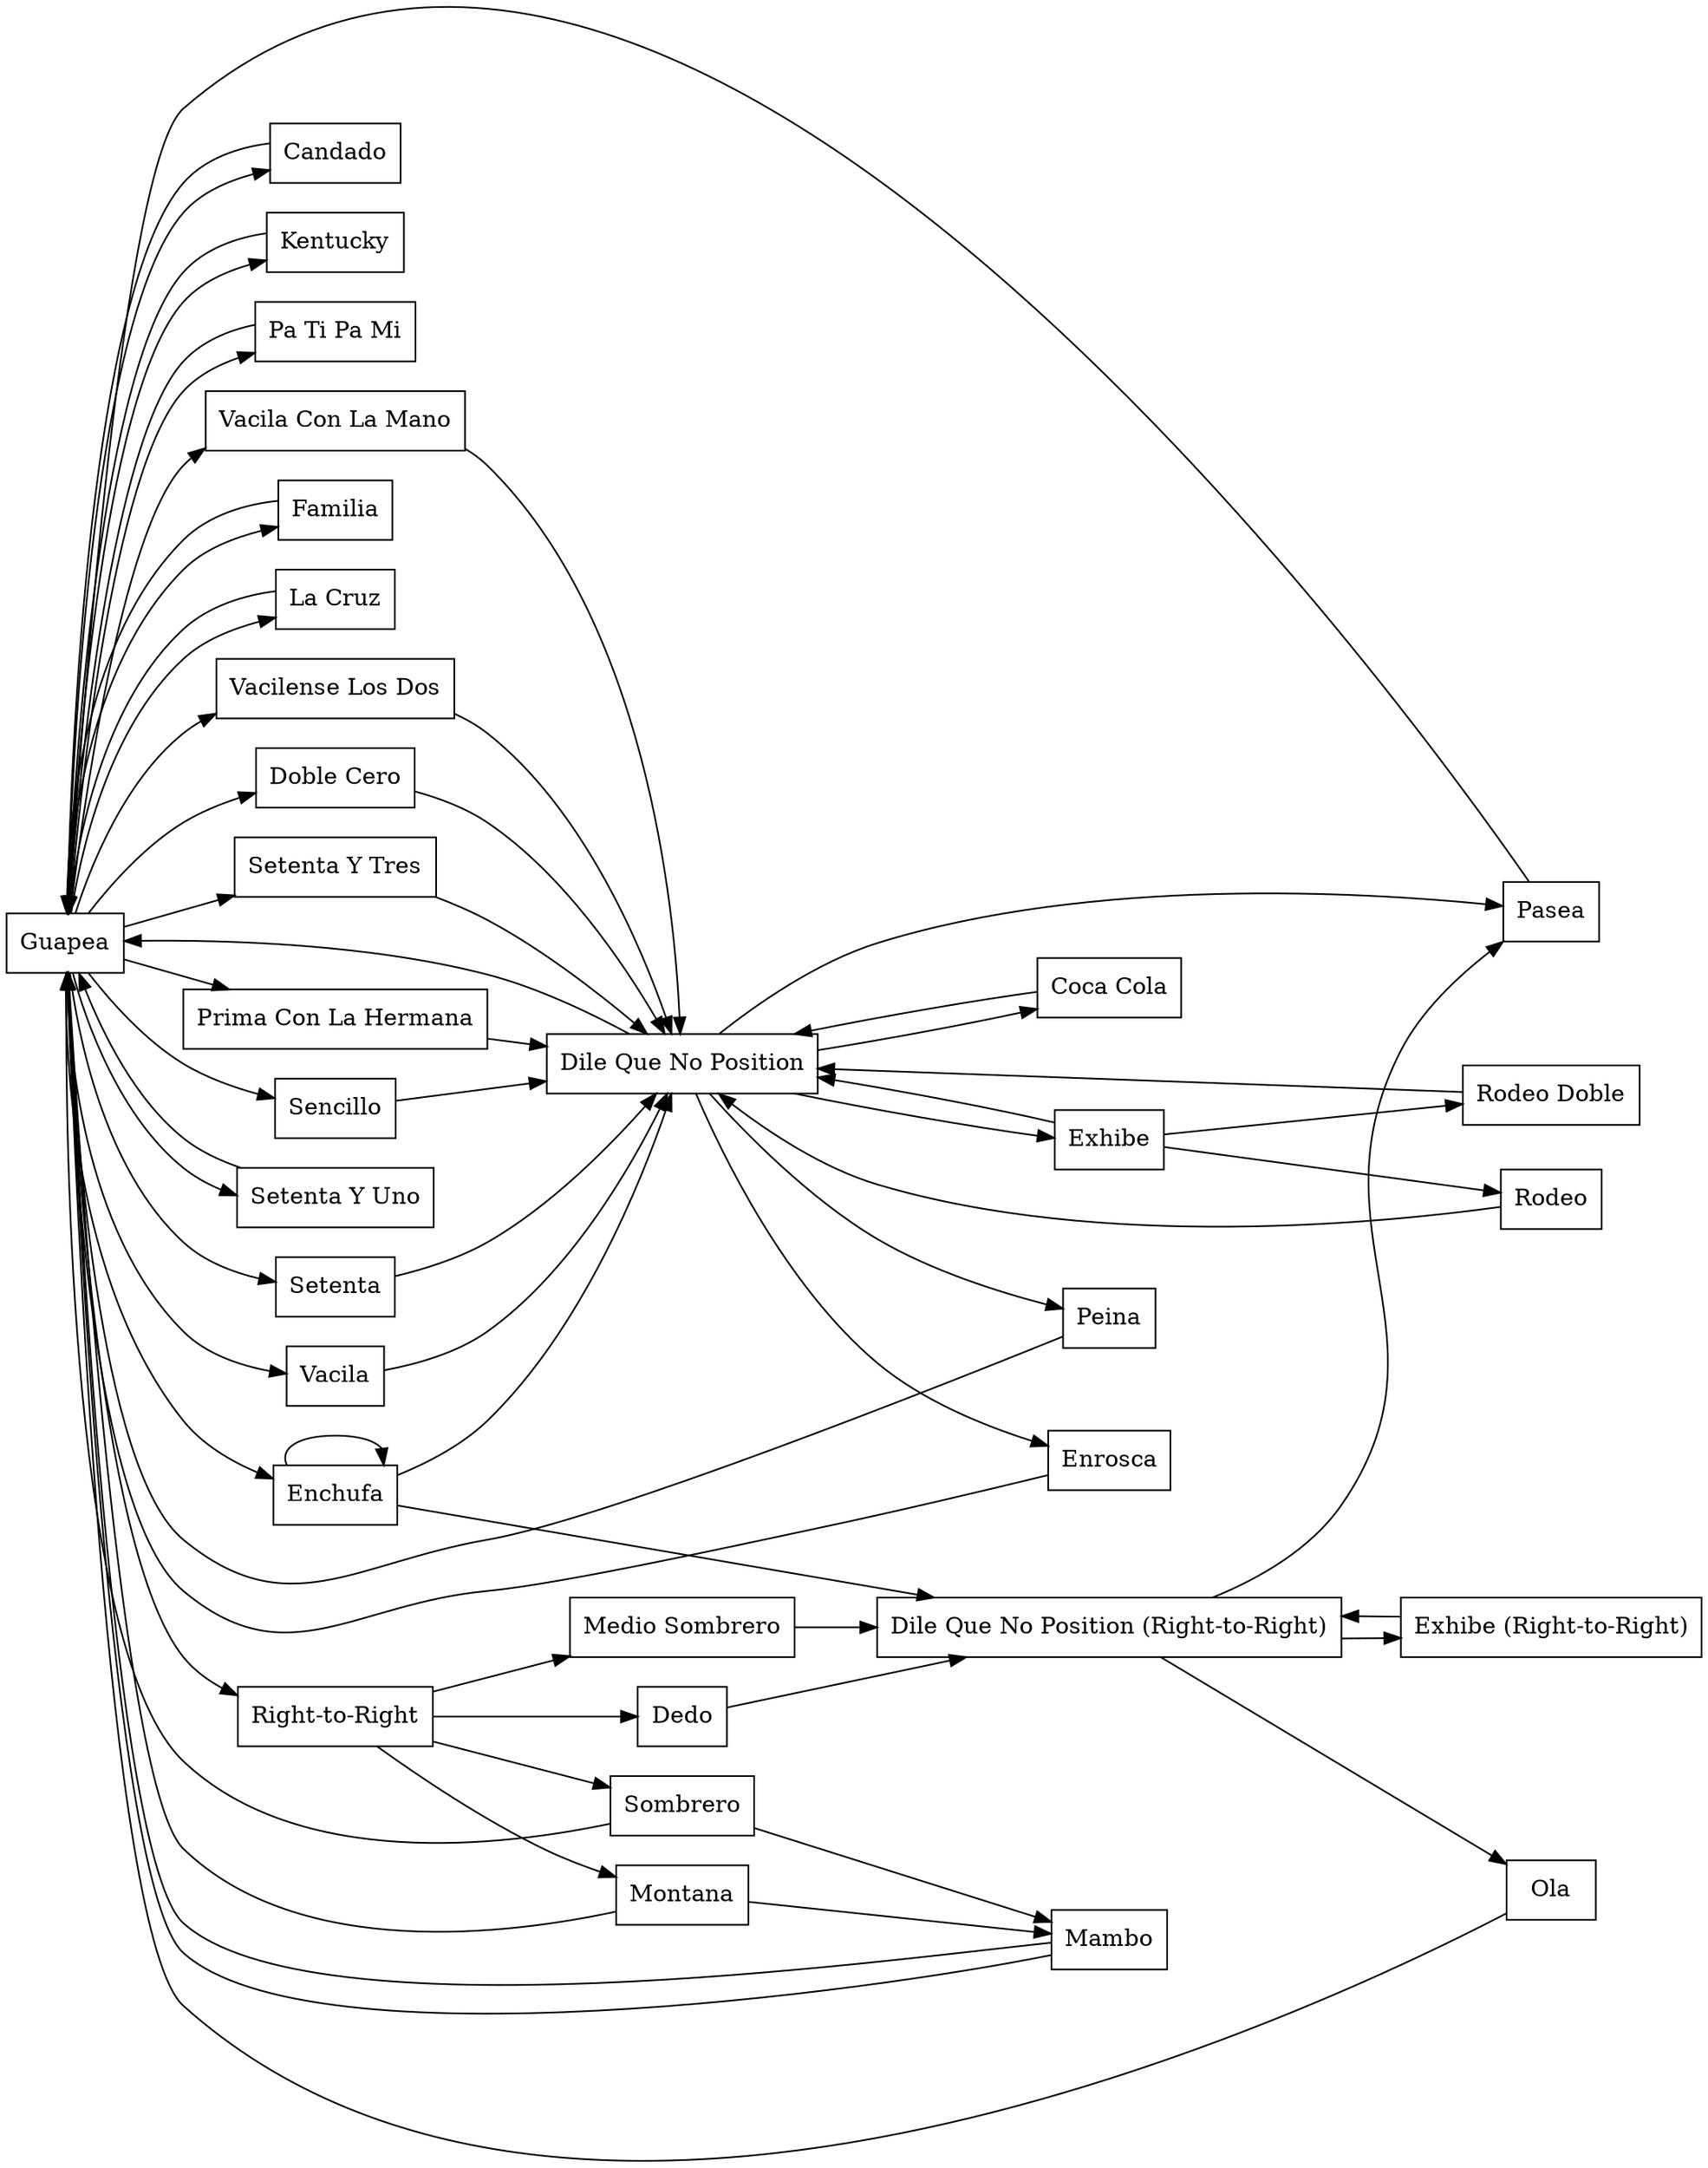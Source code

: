 
/*
Notes
- Guapea can be skipped
- Rueda moves, add *, can be disabled

Others:
- https://bachatasteps.com/?topic=salsa&options=newest
- https://www.makelinux.net/salsa/
- guapea -> familia -> guapea, does it end in dilequeno?
- tf is traslado?
- la cruz ends in dile que no position or guapea?
- exhibe (right-to-right), only option is pasea?

Can all dile que no positions can be right-to-right?

*/

digraph SalsaDanceMoves {
  rankdir=LR; 
  node [shape=box];
  edge [color=black];

  // Level 1
  Guapea -> Enchufa;
  Enchufa -> "Dile Que No Position";
  Enchufa -> "Dile Que No Position (Right-to-Right)";
  "Dile Que No Position" -> Guapea;
  "Dile Que No Position" -> Exhibe;
  "Dile Que No Position" -> Pasea;
  "Dile Que No Position (Right-to-Right)" -> Pasea;
  Pasea -> Guapea;
  Exhibe -> "Dile Que No Position";
  
  // Closed Position - usually only in beginning, so commented out
  // "Dile Que No Position" -> "Closed Position";
  // "Closed Position" -> "Caminamos Arriba" -> "Caminamos Abajo";
  // "Closed Position" -> "Caminamos Abajo" -> "Caminamos Arriba";
  // "Caminamos Arriba" -> Basico;
  // "Caminamos Abajo" -> Basico;
  // "Caminamos Arriba" -> "Lleva Abajo";
  // "Caminamos Abajo" -> "Lleva Abajo";
  // "Lleva Abajo" -> Exhibe;

  // Level 2a
  Enchufa -> Enchufa;
  Guapea -> Candado -> Guapea;
  Guapea -> Kentucky -> Guapea;
  Guapea -> "Pa Ti Pa Mi" -> Guapea;

  // Level 2b
  Guapea -> "Prima Con La Hermana" -> "Dile Que No Position";
  Guapea -> Familia -> Guapea;

  // Level 2c
  Exhibe -> Rodeo -> "Dile Que No Position";
  Exhibe -> "Rodeo Doble" -> "Dile Que No Position";
  Guapea -> "La Cruz" -> Guapea;

  // Level 2d
  Guapea -> Sencillo -> "Dile Que No Position";
  Guapea -> Setenta -> "Dile Que No Position";
  //"Dile Que No Position" -> "Flare - Leader Left Arm Extension" -> Guapea;

  // Level 3a
  Guapea -> Vacila -> "Dile Que No Position";
  Guapea -> "Vacila Con La Mano" -> "Dile Que No Position";
  Guapea -> "Vacilense Los Dos" -> "Dile Que No Position";
  Guapea -> "Right-to-Right";
  "Right-to-Right" -> "Medio Sombrero" -> "Dile Que No Position (Right-to-Right)";
  "Dile Que No Position (Right-to-Right)" -> "Exhibe (Right-to-Right)" -> "Dile Que No Position (Right-to-Right)";

  // Level 3b
  "Right-to-Right" -> Sombrero -> Guapea;
  Sombrero -> Mambo -> Guapea;
  "Dile Que No Position (Right-to-Right)" -> Ola -> Guapea;
  "Right-to-Right" -> Dedo -> "Dile Que No Position (Right-to-Right)";
  "Right-to-Right" -> Montana -> Guapea;
  Montana -> Mambo -> Guapea;
  //"Dile Que No Position (Right-to-Right)" -> "Flare - Leader Left Arm Extension" -> "Dile Que No Position (Right-to-Right)";

  // Level 3c
  "Dile Que No Position" -> Peina -> Guapea;
  "Dile Que No Position" -> Enrosca -> Guapea;
  Guapea -> "Setenta Y Uno" -> Guapea;
  "Dile Que No Position" -> "Coca Cola" -> "Dile Que No Position";

  // Level 3d
  Guapea -> "Doble Cero" -> "Dile Que No Position";
  Guapea -> "Setenta Y Tres" -> "Dile Que No Position";
}
